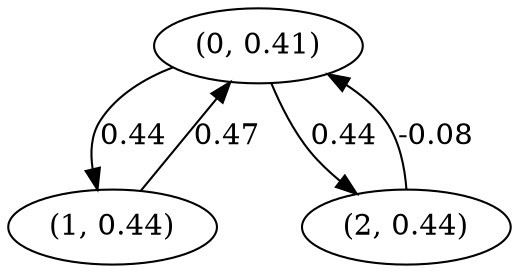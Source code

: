 digraph {
    0 [ label = "(0, 0.41)" ]
    1 [ label = "(1, 0.44)" ]
    2 [ label = "(2, 0.44)" ]
    1 -> 0 [ label = "0.47" ]
    2 -> 0 [ label = "-0.08" ]
    0 -> 1 [ label = "0.44" ]
    0 -> 2 [ label = "0.44" ]
}

